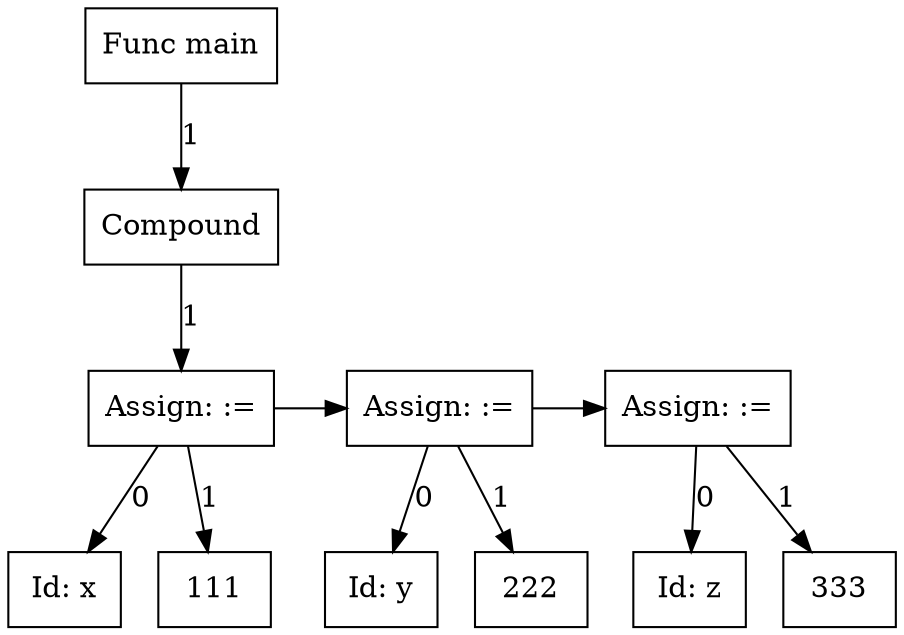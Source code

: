 digraph G {
node10 [label="Func main"; shape=box];
subgraph childNames_10 {
rankdir="LR"; rank="same"; ordering=out
node9 [label="Compound"; shape=box];
}

subgraph childPtrs_10 {
rankdir="TB";
node10 -> node9 [label="1"];
}

subgraph childNames_9 {
rankdir="LR"; rank="same"; ordering=out
node2 [label="Assign: :="; shape=box];
}

subgraph childPtrs_9 {
rankdir="TB";
node9 -> node2 [label="1"];
}

subgraph childNames_2 {
rankdir="LR"; rank="same"; ordering=out
node0 [label="Id: x"; shape=box];
node1 [label="111"; shape=box];
}

subgraph childPtrs_2 {
rankdir="TB";
node2 -> node0 [label="0"];
node2 -> node1 [label="1"];
}

subgraph SibNames_2 {
rankdir="LR"; rank="same";
node2 [label="Assign: :="; shape=box];
node5 [label="Assign: :="; shape=box];
node8 [label="Assign: :="; shape=box];
}

subgraph SibPtrs_2 {
rankdir="LR";
node2 -> node5;
node5 -> node8;
}

subgraph childNames_5 {
rankdir="LR"; rank="same"; ordering=out
node3 [label="Id: y"; shape=box];
node4 [label="222"; shape=box];
}

subgraph childPtrs_5 {
rankdir="TB";
node5 -> node3 [label="0"];
node5 -> node4 [label="1"];
}

subgraph childNames_8 {
rankdir="LR"; rank="same"; ordering=out
node6 [label="Id: z"; shape=box];
node7 [label="333"; shape=box];
}

subgraph childPtrs_8 {
rankdir="TB";
node8 -> node6 [label="0"];
node8 -> node7 [label="1"];
}

}
